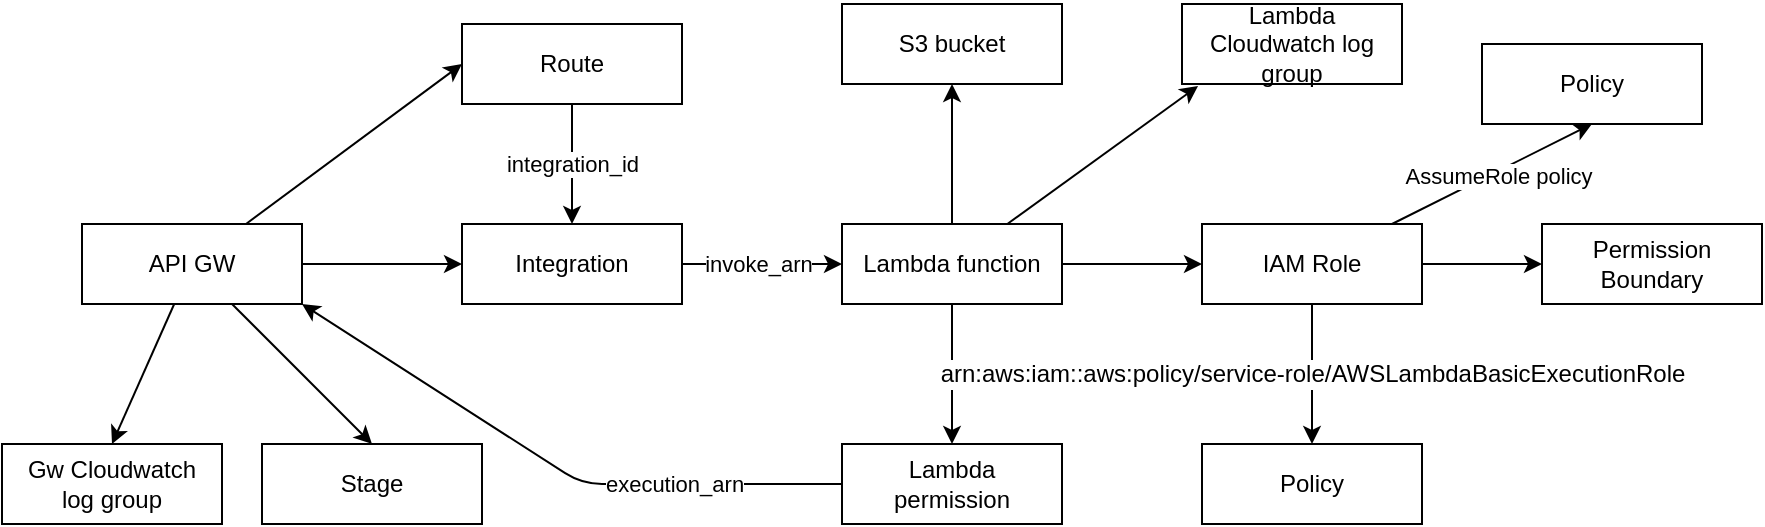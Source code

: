 <mxfile>
    <diagram id="ul7_dWwzZJ-K3-QV071j" name="Page-1">
        <mxGraphModel dx="2050" dy="1167" grid="1" gridSize="10" guides="1" tooltips="1" connect="1" arrows="1" fold="1" page="1" pageScale="1" pageWidth="827" pageHeight="1169" math="0" shadow="0">
            <root>
                <mxCell id="0"/>
                <mxCell id="1" parent="0"/>
                <mxCell id="10" style="edgeStyle=none;html=1;entryX=0;entryY=0.5;entryDx=0;entryDy=0;" edge="1" parent="1" source="2" target="8">
                    <mxGeometry relative="1" as="geometry"/>
                </mxCell>
                <mxCell id="14" style="edgeStyle=none;html=1;entryX=0;entryY=0.5;entryDx=0;entryDy=0;" edge="1" parent="1" source="2" target="5">
                    <mxGeometry relative="1" as="geometry"/>
                </mxCell>
                <mxCell id="15" style="edgeStyle=none;html=1;entryX=0.5;entryY=0;entryDx=0;entryDy=0;" edge="1" parent="1" source="2" target="6">
                    <mxGeometry relative="1" as="geometry"/>
                </mxCell>
                <mxCell id="19" style="edgeStyle=none;html=1;entryX=0.5;entryY=0;entryDx=0;entryDy=0;" edge="1" parent="1" source="2" target="18">
                    <mxGeometry relative="1" as="geometry"/>
                </mxCell>
                <mxCell id="2" value="API GW" style="rounded=0;whiteSpace=wrap;html=1;" vertex="1" parent="1">
                    <mxGeometry x="120" y="190" width="110" height="40" as="geometry"/>
                </mxCell>
                <mxCell id="12" style="edgeStyle=none;html=1;entryX=0.5;entryY=0;entryDx=0;entryDy=0;" edge="1" parent="1" source="4" target="7">
                    <mxGeometry relative="1" as="geometry"/>
                </mxCell>
                <mxCell id="23" style="edgeStyle=none;html=1;entryX=0.5;entryY=1;entryDx=0;entryDy=0;" edge="1" parent="1" source="4" target="22">
                    <mxGeometry relative="1" as="geometry"/>
                </mxCell>
                <mxCell id="25" style="edgeStyle=none;html=1;entryX=0;entryY=0.5;entryDx=0;entryDy=0;" edge="1" parent="1" source="4" target="24">
                    <mxGeometry relative="1" as="geometry"/>
                </mxCell>
                <mxCell id="27" style="edgeStyle=none;html=1;entryX=0.073;entryY=1.025;entryDx=0;entryDy=0;entryPerimeter=0;" edge="1" parent="1" source="4" target="26">
                    <mxGeometry relative="1" as="geometry"/>
                </mxCell>
                <mxCell id="4" value="Lambda function" style="rounded=0;whiteSpace=wrap;html=1;" vertex="1" parent="1">
                    <mxGeometry x="500" y="190" width="110" height="40" as="geometry"/>
                </mxCell>
                <mxCell id="16" style="edgeStyle=none;html=1;entryX=0;entryY=0.5;entryDx=0;entryDy=0;" edge="1" parent="1" source="5" target="4">
                    <mxGeometry relative="1" as="geometry"/>
                </mxCell>
                <mxCell id="17" value="invoke_arn" style="edgeLabel;html=1;align=center;verticalAlign=middle;resizable=0;points=[];" vertex="1" connectable="0" parent="16">
                    <mxGeometry x="-0.05" relative="1" as="geometry">
                        <mxPoint as="offset"/>
                    </mxGeometry>
                </mxCell>
                <mxCell id="5" value="Integration" style="rounded=0;whiteSpace=wrap;html=1;" vertex="1" parent="1">
                    <mxGeometry x="310" y="190" width="110" height="40" as="geometry"/>
                </mxCell>
                <mxCell id="6" value="Stage" style="rounded=0;whiteSpace=wrap;html=1;" vertex="1" parent="1">
                    <mxGeometry x="210" y="300" width="110" height="40" as="geometry"/>
                </mxCell>
                <mxCell id="20" style="edgeStyle=none;html=1;entryX=1;entryY=1;entryDx=0;entryDy=0;" edge="1" parent="1" source="7" target="2">
                    <mxGeometry relative="1" as="geometry">
                        <Array as="points">
                            <mxPoint x="370" y="320"/>
                        </Array>
                    </mxGeometry>
                </mxCell>
                <mxCell id="21" value="execution_arn" style="edgeLabel;html=1;align=center;verticalAlign=middle;resizable=0;points=[];" vertex="1" connectable="0" parent="20">
                    <mxGeometry x="-0.433" relative="1" as="geometry">
                        <mxPoint as="offset"/>
                    </mxGeometry>
                </mxCell>
                <mxCell id="7" value="Lambda &lt;br&gt;permission" style="rounded=0;whiteSpace=wrap;html=1;" vertex="1" parent="1">
                    <mxGeometry x="500" y="300" width="110" height="40" as="geometry"/>
                </mxCell>
                <mxCell id="11" value="integration_id" style="edgeStyle=none;html=1;entryX=0.5;entryY=0;entryDx=0;entryDy=0;" edge="1" parent="1" source="8" target="5">
                    <mxGeometry relative="1" as="geometry"/>
                </mxCell>
                <mxCell id="8" value="Route" style="rounded=0;whiteSpace=wrap;html=1;" vertex="1" parent="1">
                    <mxGeometry x="310" y="90" width="110" height="40" as="geometry"/>
                </mxCell>
                <mxCell id="18" value="Gw Cloudwatch&lt;br&gt;log group" style="rounded=0;whiteSpace=wrap;html=1;" vertex="1" parent="1">
                    <mxGeometry x="80" y="300" width="110" height="40" as="geometry"/>
                </mxCell>
                <mxCell id="22" value="S3 bucket" style="rounded=0;whiteSpace=wrap;html=1;" vertex="1" parent="1">
                    <mxGeometry x="500" y="80" width="110" height="40" as="geometry"/>
                </mxCell>
                <mxCell id="32" value="&lt;span style=&quot;font-size: 12px ; text-align: left&quot;&gt;arn:aws:iam::aws:policy/service-role/AWSLambdaBasicExecutionRole&lt;/span&gt;" style="edgeStyle=none;html=1;entryX=0.5;entryY=0;entryDx=0;entryDy=0;" edge="1" parent="1" source="24" target="31">
                    <mxGeometry relative="1" as="geometry"/>
                </mxCell>
                <mxCell id="34" style="edgeStyle=none;html=1;" edge="1" parent="1" source="24">
                    <mxGeometry relative="1" as="geometry">
                        <mxPoint x="850" y="210" as="targetPoint"/>
                    </mxGeometry>
                </mxCell>
                <mxCell id="37" style="edgeStyle=none;html=1;entryX=0.5;entryY=1;entryDx=0;entryDy=0;" edge="1" parent="1" source="24" target="36">
                    <mxGeometry relative="1" as="geometry"/>
                </mxCell>
                <mxCell id="38" value="AssumeRole policy" style="edgeLabel;html=1;align=center;verticalAlign=middle;resizable=0;points=[];" vertex="1" connectable="0" parent="37">
                    <mxGeometry x="0.04" y="-2" relative="1" as="geometry">
                        <mxPoint as="offset"/>
                    </mxGeometry>
                </mxCell>
                <mxCell id="24" value="IAM Role" style="rounded=0;whiteSpace=wrap;html=1;" vertex="1" parent="1">
                    <mxGeometry x="680" y="190" width="110" height="40" as="geometry"/>
                </mxCell>
                <mxCell id="26" value="Lambda Cloudwatch log group" style="rounded=0;whiteSpace=wrap;html=1;" vertex="1" parent="1">
                    <mxGeometry x="670" y="80" width="110" height="40" as="geometry"/>
                </mxCell>
                <mxCell id="31" value="Policy" style="rounded=0;whiteSpace=wrap;html=1;" vertex="1" parent="1">
                    <mxGeometry x="680" y="300" width="110" height="40" as="geometry"/>
                </mxCell>
                <mxCell id="35" value="Permission&lt;br&gt;Boundary" style="rounded=0;whiteSpace=wrap;html=1;" vertex="1" parent="1">
                    <mxGeometry x="850" y="190" width="110" height="40" as="geometry"/>
                </mxCell>
                <mxCell id="36" value="Policy" style="rounded=0;whiteSpace=wrap;html=1;" vertex="1" parent="1">
                    <mxGeometry x="820" y="100" width="110" height="40" as="geometry"/>
                </mxCell>
            </root>
        </mxGraphModel>
    </diagram>
</mxfile>